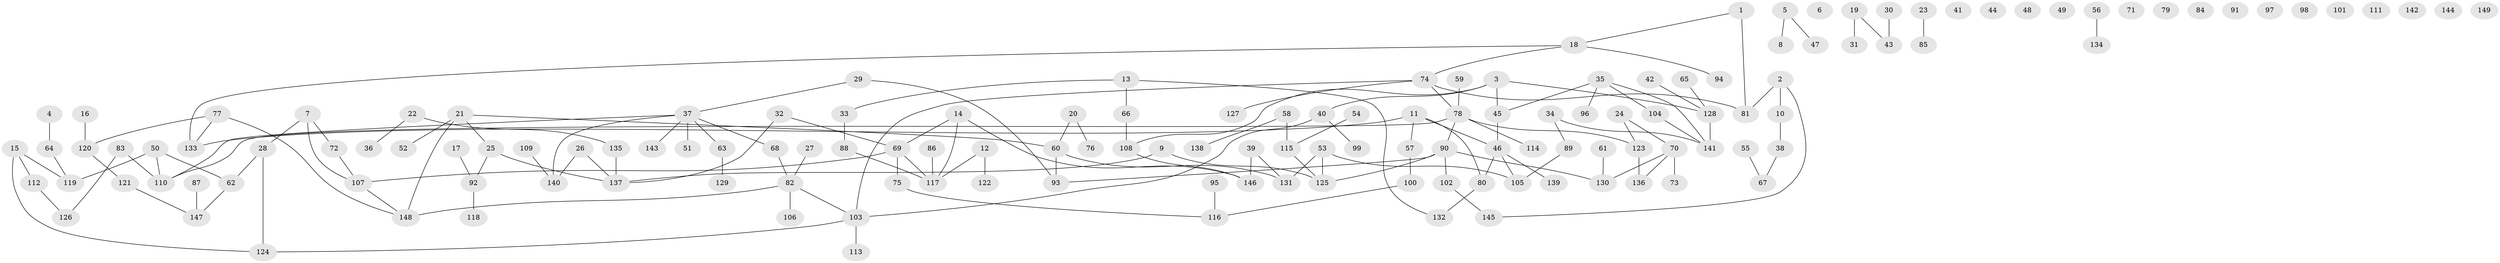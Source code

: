 // coarse degree distribution, {4: 0.12857142857142856, 3: 0.11428571428571428, 9: 0.014285714285714285, 2: 0.12857142857142856, 0: 0.2714285714285714, 6: 0.04285714285714286, 1: 0.24285714285714285, 7: 0.04285714285714286, 5: 0.014285714285714285}
// Generated by graph-tools (version 1.1) at 2025/16/03/04/25 18:16:34]
// undirected, 149 vertices, 158 edges
graph export_dot {
graph [start="1"]
  node [color=gray90,style=filled];
  1;
  2;
  3;
  4;
  5;
  6;
  7;
  8;
  9;
  10;
  11;
  12;
  13;
  14;
  15;
  16;
  17;
  18;
  19;
  20;
  21;
  22;
  23;
  24;
  25;
  26;
  27;
  28;
  29;
  30;
  31;
  32;
  33;
  34;
  35;
  36;
  37;
  38;
  39;
  40;
  41;
  42;
  43;
  44;
  45;
  46;
  47;
  48;
  49;
  50;
  51;
  52;
  53;
  54;
  55;
  56;
  57;
  58;
  59;
  60;
  61;
  62;
  63;
  64;
  65;
  66;
  67;
  68;
  69;
  70;
  71;
  72;
  73;
  74;
  75;
  76;
  77;
  78;
  79;
  80;
  81;
  82;
  83;
  84;
  85;
  86;
  87;
  88;
  89;
  90;
  91;
  92;
  93;
  94;
  95;
  96;
  97;
  98;
  99;
  100;
  101;
  102;
  103;
  104;
  105;
  106;
  107;
  108;
  109;
  110;
  111;
  112;
  113;
  114;
  115;
  116;
  117;
  118;
  119;
  120;
  121;
  122;
  123;
  124;
  125;
  126;
  127;
  128;
  129;
  130;
  131;
  132;
  133;
  134;
  135;
  136;
  137;
  138;
  139;
  140;
  141;
  142;
  143;
  144;
  145;
  146;
  147;
  148;
  149;
  1 -- 18;
  1 -- 81;
  2 -- 10;
  2 -- 81;
  2 -- 145;
  3 -- 40;
  3 -- 45;
  3 -- 108;
  3 -- 128;
  4 -- 64;
  5 -- 8;
  5 -- 47;
  7 -- 28;
  7 -- 72;
  7 -- 107;
  9 -- 125;
  9 -- 137;
  10 -- 38;
  11 -- 46;
  11 -- 57;
  11 -- 80;
  11 -- 133;
  12 -- 117;
  12 -- 122;
  13 -- 33;
  13 -- 66;
  13 -- 132;
  14 -- 69;
  14 -- 117;
  14 -- 146;
  15 -- 112;
  15 -- 119;
  15 -- 124;
  16 -- 120;
  17 -- 92;
  18 -- 74;
  18 -- 94;
  18 -- 133;
  19 -- 31;
  19 -- 43;
  20 -- 60;
  20 -- 76;
  21 -- 25;
  21 -- 52;
  21 -- 60;
  21 -- 148;
  22 -- 36;
  22 -- 135;
  23 -- 85;
  24 -- 70;
  24 -- 123;
  25 -- 92;
  25 -- 137;
  26 -- 137;
  26 -- 140;
  27 -- 82;
  28 -- 62;
  28 -- 124;
  29 -- 37;
  29 -- 93;
  30 -- 43;
  32 -- 69;
  32 -- 137;
  33 -- 88;
  34 -- 89;
  34 -- 141;
  35 -- 45;
  35 -- 96;
  35 -- 104;
  35 -- 141;
  37 -- 51;
  37 -- 63;
  37 -- 68;
  37 -- 110;
  37 -- 140;
  37 -- 143;
  38 -- 67;
  39 -- 131;
  39 -- 146;
  40 -- 99;
  40 -- 103;
  42 -- 128;
  45 -- 46;
  46 -- 80;
  46 -- 105;
  46 -- 139;
  50 -- 62;
  50 -- 110;
  50 -- 119;
  53 -- 105;
  53 -- 125;
  53 -- 131;
  54 -- 115;
  55 -- 67;
  56 -- 134;
  57 -- 100;
  58 -- 115;
  58 -- 138;
  59 -- 78;
  60 -- 93;
  60 -- 131;
  61 -- 130;
  62 -- 147;
  63 -- 129;
  64 -- 119;
  65 -- 128;
  66 -- 108;
  68 -- 82;
  69 -- 75;
  69 -- 107;
  69 -- 117;
  70 -- 73;
  70 -- 130;
  70 -- 136;
  72 -- 107;
  74 -- 78;
  74 -- 81;
  74 -- 103;
  74 -- 127;
  75 -- 116;
  77 -- 120;
  77 -- 133;
  77 -- 148;
  78 -- 90;
  78 -- 110;
  78 -- 114;
  78 -- 123;
  80 -- 132;
  82 -- 103;
  82 -- 106;
  82 -- 148;
  83 -- 110;
  83 -- 126;
  86 -- 117;
  87 -- 147;
  88 -- 117;
  89 -- 105;
  90 -- 93;
  90 -- 102;
  90 -- 125;
  90 -- 130;
  92 -- 118;
  95 -- 116;
  100 -- 116;
  102 -- 145;
  103 -- 113;
  103 -- 124;
  104 -- 141;
  107 -- 148;
  108 -- 146;
  109 -- 140;
  112 -- 126;
  115 -- 125;
  120 -- 121;
  121 -- 147;
  123 -- 136;
  128 -- 141;
  135 -- 137;
}
